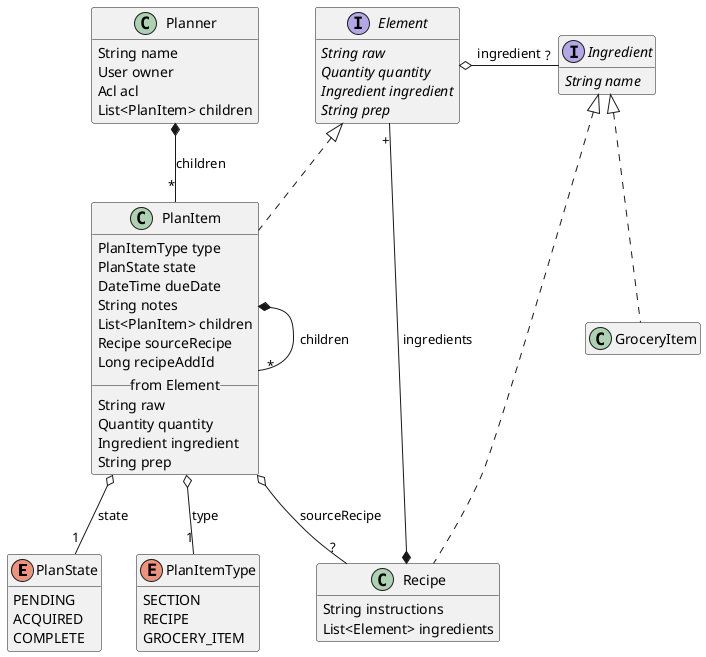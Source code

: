 @startuml
hide empty members

enum PlanState {
    PENDING
    ACQUIRED
    COMPLETE
}
enum PlanItemType {
    SECTION
    RECIPE
    GROCERY_ITEM
}
class Planner {
    String name
    User owner
    Acl acl
    List<PlanItem> children
}
Planner *-- "*" PlanItem : children
class PlanItem implements Element {
    PlanItemType type
    PlanState state
    DateTime dueDate
    String notes
    List<PlanItem> children
    Recipe sourceRecipe
    Long recipeAddId
    __ from Element __
    String raw
    Quantity quantity
    Ingredient ingredient
    String prep
}
PlanItem o-- "1" PlanItemType : type
PlanItem o-- "1" PlanState : state
PlanItem *-- "*" PlanItem : children
PlanItem o-- "?" Recipe : sourceRecipe
interface Element {
    {abstract} String raw
    {abstract} Quantity quantity
    {abstract} Ingredient ingredient
    {abstract} String prep
}
Element o-  "?" Ingredient : ingredient
interface Ingredient {
    {abstract} String name
}
class Recipe implements Ingredient {
    String instructions
    List<Element> ingredients
}
Recipe *-u- "+" Element : ingredients
class GroceryItem implements Ingredient {
}
'package uom {
'    Element *-- "?" Quantity : quantity
'    class Quantity {
'        double amount
'        Unit unit
'    }
'    Quantity *-- Unit : unit
'    class Unit {
'        String name
'        Map<Unit, Double> conversions
'    }
'}
@enduml